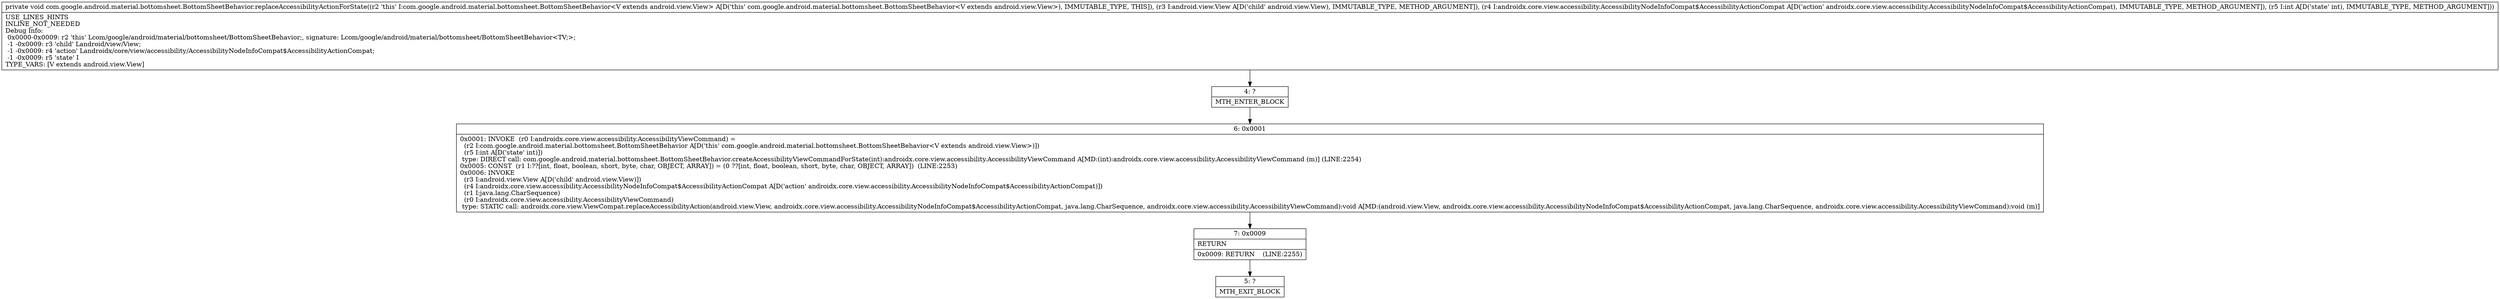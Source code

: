 digraph "CFG forcom.google.android.material.bottomsheet.BottomSheetBehavior.replaceAccessibilityActionForState(Landroid\/view\/View;Landroidx\/core\/view\/accessibility\/AccessibilityNodeInfoCompat$AccessibilityActionCompat;I)V" {
Node_4 [shape=record,label="{4\:\ ?|MTH_ENTER_BLOCK\l}"];
Node_6 [shape=record,label="{6\:\ 0x0001|0x0001: INVOKE  (r0 I:androidx.core.view.accessibility.AccessibilityViewCommand) = \l  (r2 I:com.google.android.material.bottomsheet.BottomSheetBehavior A[D('this' com.google.android.material.bottomsheet.BottomSheetBehavior\<V extends android.view.View\>)])\l  (r5 I:int A[D('state' int)])\l type: DIRECT call: com.google.android.material.bottomsheet.BottomSheetBehavior.createAccessibilityViewCommandForState(int):androidx.core.view.accessibility.AccessibilityViewCommand A[MD:(int):androidx.core.view.accessibility.AccessibilityViewCommand (m)] (LINE:2254)\l0x0005: CONST  (r1 I:??[int, float, boolean, short, byte, char, OBJECT, ARRAY]) = (0 ??[int, float, boolean, short, byte, char, OBJECT, ARRAY])  (LINE:2253)\l0x0006: INVOKE  \l  (r3 I:android.view.View A[D('child' android.view.View)])\l  (r4 I:androidx.core.view.accessibility.AccessibilityNodeInfoCompat$AccessibilityActionCompat A[D('action' androidx.core.view.accessibility.AccessibilityNodeInfoCompat$AccessibilityActionCompat)])\l  (r1 I:java.lang.CharSequence)\l  (r0 I:androidx.core.view.accessibility.AccessibilityViewCommand)\l type: STATIC call: androidx.core.view.ViewCompat.replaceAccessibilityAction(android.view.View, androidx.core.view.accessibility.AccessibilityNodeInfoCompat$AccessibilityActionCompat, java.lang.CharSequence, androidx.core.view.accessibility.AccessibilityViewCommand):void A[MD:(android.view.View, androidx.core.view.accessibility.AccessibilityNodeInfoCompat$AccessibilityActionCompat, java.lang.CharSequence, androidx.core.view.accessibility.AccessibilityViewCommand):void (m)]\l}"];
Node_7 [shape=record,label="{7\:\ 0x0009|RETURN\l|0x0009: RETURN    (LINE:2255)\l}"];
Node_5 [shape=record,label="{5\:\ ?|MTH_EXIT_BLOCK\l}"];
MethodNode[shape=record,label="{private void com.google.android.material.bottomsheet.BottomSheetBehavior.replaceAccessibilityActionForState((r2 'this' I:com.google.android.material.bottomsheet.BottomSheetBehavior\<V extends android.view.View\> A[D('this' com.google.android.material.bottomsheet.BottomSheetBehavior\<V extends android.view.View\>), IMMUTABLE_TYPE, THIS]), (r3 I:android.view.View A[D('child' android.view.View), IMMUTABLE_TYPE, METHOD_ARGUMENT]), (r4 I:androidx.core.view.accessibility.AccessibilityNodeInfoCompat$AccessibilityActionCompat A[D('action' androidx.core.view.accessibility.AccessibilityNodeInfoCompat$AccessibilityActionCompat), IMMUTABLE_TYPE, METHOD_ARGUMENT]), (r5 I:int A[D('state' int), IMMUTABLE_TYPE, METHOD_ARGUMENT]))  | USE_LINES_HINTS\lINLINE_NOT_NEEDED\lDebug Info:\l  0x0000\-0x0009: r2 'this' Lcom\/google\/android\/material\/bottomsheet\/BottomSheetBehavior;, signature: Lcom\/google\/android\/material\/bottomsheet\/BottomSheetBehavior\<TV;\>;\l  \-1 \-0x0009: r3 'child' Landroid\/view\/View;\l  \-1 \-0x0009: r4 'action' Landroidx\/core\/view\/accessibility\/AccessibilityNodeInfoCompat$AccessibilityActionCompat;\l  \-1 \-0x0009: r5 'state' I\lTYPE_VARS: [V extends android.view.View]\l}"];
MethodNode -> Node_4;Node_4 -> Node_6;
Node_6 -> Node_7;
Node_7 -> Node_5;
}

